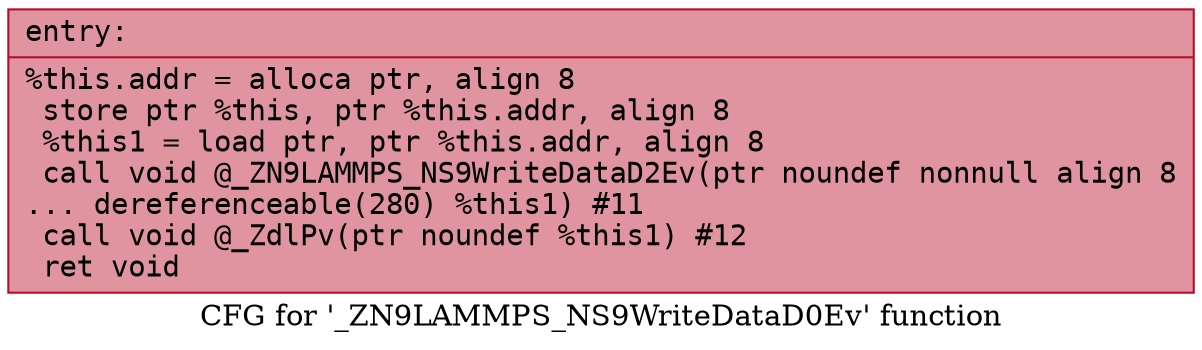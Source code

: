 digraph "CFG for '_ZN9LAMMPS_NS9WriteDataD0Ev' function" {
	label="CFG for '_ZN9LAMMPS_NS9WriteDataD0Ev' function";

	Node0x564c0377e570 [shape=record,color="#b70d28ff", style=filled, fillcolor="#b70d2870" fontname="Courier",label="{entry:\l|  %this.addr = alloca ptr, align 8\l  store ptr %this, ptr %this.addr, align 8\l  %this1 = load ptr, ptr %this.addr, align 8\l  call void @_ZN9LAMMPS_NS9WriteDataD2Ev(ptr noundef nonnull align 8\l... dereferenceable(280) %this1) #11\l  call void @_ZdlPv(ptr noundef %this1) #12\l  ret void\l}"];
}
